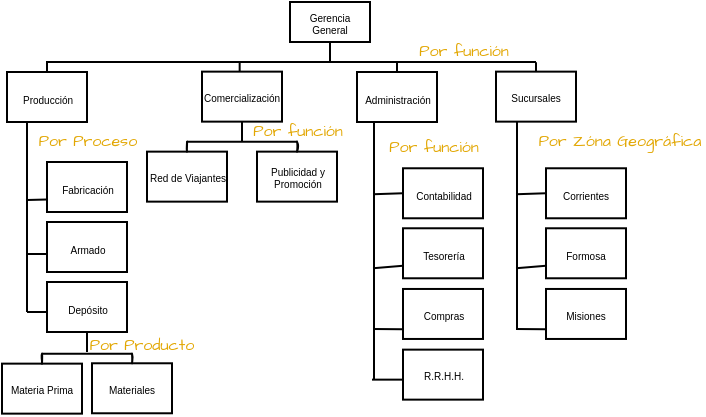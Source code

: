 <mxfile version="21.6.8" type="device">
  <diagram id="prtHgNgQTEPvFCAcTncT" name="Page-1">
    <mxGraphModel dx="503" dy="304" grid="1" gridSize="5" guides="1" tooltips="1" connect="1" arrows="1" fold="1" page="1" pageScale="1" pageWidth="1600" pageHeight="900" background="none" math="0" shadow="0">
      <root>
        <mxCell id="0" />
        <mxCell id="1" parent="0" />
        <mxCell id="bg21X9tkaUSZAUKivtD--1" value="Gerencia General" style="rounded=0;whiteSpace=wrap;html=1;fontSize=5;" parent="1" vertex="1">
          <mxGeometry x="417" y="45" width="40" height="20" as="geometry" />
        </mxCell>
        <mxCell id="bg21X9tkaUSZAUKivtD--8" value="Sucursales" style="rounded=0;whiteSpace=wrap;html=1;fontSize=5;" parent="1" vertex="1">
          <mxGeometry x="520" y="79.82" width="40" height="25" as="geometry" />
        </mxCell>
        <mxCell id="bg21X9tkaUSZAUKivtD--9" value="Armado" style="rounded=0;whiteSpace=wrap;html=1;fontSize=5;" parent="1" vertex="1">
          <mxGeometry x="295.5" y="155" width="40" height="25" as="geometry" />
        </mxCell>
        <mxCell id="bg21X9tkaUSZAUKivtD--10" value="Fabricación" style="rounded=0;whiteSpace=wrap;html=1;fontSize=5;" parent="1" vertex="1">
          <mxGeometry x="295.5" y="125" width="40" height="25" as="geometry" />
        </mxCell>
        <mxCell id="bg21X9tkaUSZAUKivtD--16" value="Materiales" style="rounded=0;whiteSpace=wrap;html=1;fontSize=5;" parent="1" vertex="1">
          <mxGeometry x="318" y="225.64" width="40" height="25" as="geometry" />
        </mxCell>
        <mxCell id="bg21X9tkaUSZAUKivtD--18" value="" style="endArrow=none;html=1;rounded=0;" parent="1" edge="1">
          <mxGeometry width="50" height="50" relative="1" as="geometry">
            <mxPoint x="437" y="75" as="sourcePoint" />
            <mxPoint x="437" y="65" as="targetPoint" />
          </mxGeometry>
        </mxCell>
        <mxCell id="bg21X9tkaUSZAUKivtD--39" value="Producción" style="rounded=0;whiteSpace=wrap;html=1;fontSize=5;" parent="1" vertex="1">
          <mxGeometry x="275.5" y="80" width="40" height="25" as="geometry" />
        </mxCell>
        <mxCell id="bg21X9tkaUSZAUKivtD--40" value="Administración" style="rounded=0;whiteSpace=wrap;html=1;fontSize=5;" parent="1" vertex="1">
          <mxGeometry x="450.5" y="80" width="40" height="25" as="geometry" />
        </mxCell>
        <mxCell id="bg21X9tkaUSZAUKivtD--41" value="Comercialización" style="rounded=0;whiteSpace=wrap;html=1;fontSize=5;" parent="1" vertex="1">
          <mxGeometry x="373" y="79.82" width="40" height="25" as="geometry" />
        </mxCell>
        <mxCell id="bg21X9tkaUSZAUKivtD--42" value="Depósito" style="rounded=0;whiteSpace=wrap;html=1;fontSize=5;" parent="1" vertex="1">
          <mxGeometry x="295.5" y="185" width="40" height="25" as="geometry" />
        </mxCell>
        <mxCell id="bg21X9tkaUSZAUKivtD--44" value="" style="endArrow=none;html=1;rounded=0;" parent="1" edge="1">
          <mxGeometry width="50" height="50" relative="1" as="geometry">
            <mxPoint x="295" y="75" as="sourcePoint" />
            <mxPoint x="540" y="75" as="targetPoint" />
            <Array as="points">
              <mxPoint x="400" y="75" />
            </Array>
          </mxGeometry>
        </mxCell>
        <mxCell id="bg21X9tkaUSZAUKivtD--45" value="" style="endArrow=none;html=1;rounded=0;exitX=0.5;exitY=0;exitDx=0;exitDy=0;" parent="1" source="bg21X9tkaUSZAUKivtD--39" edge="1">
          <mxGeometry width="50" height="50" relative="1" as="geometry">
            <mxPoint x="455.5" y="165" as="sourcePoint" />
            <mxPoint x="295.5" y="75" as="targetPoint" />
          </mxGeometry>
        </mxCell>
        <mxCell id="bg21X9tkaUSZAUKivtD--47" value="" style="endArrow=none;html=1;rounded=0;" parent="1" edge="1">
          <mxGeometry width="50" height="50" relative="1" as="geometry">
            <mxPoint x="391.83" y="79.82" as="sourcePoint" />
            <mxPoint x="391.83" y="74.82" as="targetPoint" />
          </mxGeometry>
        </mxCell>
        <mxCell id="bg21X9tkaUSZAUKivtD--48" value="" style="endArrow=none;html=1;rounded=0;exitX=0.5;exitY=0;exitDx=0;exitDy=0;" parent="1" source="bg21X9tkaUSZAUKivtD--40" edge="1">
          <mxGeometry width="50" height="50" relative="1" as="geometry">
            <mxPoint x="285.5" y="165" as="sourcePoint" />
            <mxPoint x="470.5" y="75" as="targetPoint" />
          </mxGeometry>
        </mxCell>
        <mxCell id="bg21X9tkaUSZAUKivtD--49" value="" style="endArrow=none;html=1;rounded=0;entryX=0.5;entryY=1;entryDx=0;entryDy=0;" parent="1" edge="1">
          <mxGeometry width="50" height="50" relative="1" as="geometry">
            <mxPoint x="285.5" y="200" as="sourcePoint" />
            <mxPoint x="285.5" y="105" as="targetPoint" />
          </mxGeometry>
        </mxCell>
        <mxCell id="bg21X9tkaUSZAUKivtD--60" value="" style="endArrow=none;html=1;rounded=0;exitX=0;exitY=0.75;exitDx=0;exitDy=0;" parent="1" edge="1">
          <mxGeometry width="50" height="50" relative="1" as="geometry">
            <mxPoint x="473.5" y="208.57" as="sourcePoint" />
            <mxPoint x="458.5" y="208.48" as="targetPoint" />
          </mxGeometry>
        </mxCell>
        <mxCell id="bg21X9tkaUSZAUKivtD--85" value="Contabilidad" style="rounded=0;whiteSpace=wrap;html=1;fontSize=5;" parent="1" vertex="1">
          <mxGeometry x="473.5" y="128.14" width="40" height="25" as="geometry" />
        </mxCell>
        <mxCell id="bg21X9tkaUSZAUKivtD--87" value="" style="endArrow=none;html=1;rounded=0;exitX=0.5;exitY=0;exitDx=0;exitDy=0;" parent="1" source="bg21X9tkaUSZAUKivtD--8" edge="1">
          <mxGeometry width="50" height="50" relative="1" as="geometry">
            <mxPoint x="414.84" y="147.64" as="sourcePoint" />
            <mxPoint x="540" y="75.16" as="targetPoint" />
          </mxGeometry>
        </mxCell>
        <mxCell id="kjkgU98nhni_tzu0HvUh-11" value="" style="endArrow=none;html=1;rounded=0;exitX=0;exitY=0.75;exitDx=0;exitDy=0;" parent="1" source="bg21X9tkaUSZAUKivtD--10" edge="1">
          <mxGeometry width="50" height="50" relative="1" as="geometry">
            <mxPoint x="300.5" y="145" as="sourcePoint" />
            <mxPoint x="285.5" y="144" as="targetPoint" />
          </mxGeometry>
        </mxCell>
        <mxCell id="kjkgU98nhni_tzu0HvUh-17" value="" style="endArrow=none;html=1;rounded=0;exitX=-0.01;exitY=0.64;exitDx=0;exitDy=0;exitPerimeter=0;" parent="1" source="bg21X9tkaUSZAUKivtD--9" edge="1">
          <mxGeometry width="50" height="50" relative="1" as="geometry">
            <mxPoint x="235.5" y="150" as="sourcePoint" />
            <mxPoint x="285.5" y="171" as="targetPoint" />
          </mxGeometry>
        </mxCell>
        <mxCell id="kjkgU98nhni_tzu0HvUh-19" value="" style="endArrow=none;html=1;rounded=0;exitX=0;exitY=0.5;exitDx=0;exitDy=0;" parent="1" source="bg21X9tkaUSZAUKivtD--85" edge="1">
          <mxGeometry width="50" height="50" relative="1" as="geometry">
            <mxPoint x="463.5" y="88.14" as="sourcePoint" />
            <mxPoint x="458.5" y="141.14" as="targetPoint" />
          </mxGeometry>
        </mxCell>
        <mxCell id="7cUdnHOEPG1iPGDejOsI-12" value="" style="endArrow=none;html=1;rounded=0;exitX=0;exitY=0.6;exitDx=0;exitDy=0;exitPerimeter=0;" parent="1" edge="1">
          <mxGeometry width="50" height="50" relative="1" as="geometry">
            <mxPoint x="295.5" y="200" as="sourcePoint" />
            <mxPoint x="285.5" y="200" as="targetPoint" />
          </mxGeometry>
        </mxCell>
        <mxCell id="7cUdnHOEPG1iPGDejOsI-14" value="Compras" style="rounded=0;whiteSpace=wrap;html=1;fontSize=5;" parent="1" vertex="1">
          <mxGeometry x="473.5" y="188.48" width="40" height="25" as="geometry" />
        </mxCell>
        <mxCell id="ujyH8u7Fe0etUauKKCHA-1" value="" style="endArrow=none;html=1;rounded=0;sketch=1;hachureGap=4;jiggle=2;curveFitting=1;fontFamily=Architects Daughter;fontSource=https%3A%2F%2Ffonts.googleapis.com%2Fcss%3Ffamily%3DArchitects%2BDaughter;fontSize=16;exitX=0.5;exitY=0;exitDx=0;exitDy=0;" parent="1" source="bg21X9tkaUSZAUKivtD--16" edge="1">
          <mxGeometry width="50" height="50" relative="1" as="geometry">
            <mxPoint x="353" y="315.82" as="sourcePoint" />
            <mxPoint x="338" y="220.82" as="targetPoint" />
          </mxGeometry>
        </mxCell>
        <mxCell id="ujyH8u7Fe0etUauKKCHA-3" value="Materia Prima" style="rounded=0;whiteSpace=wrap;html=1;fontSize=5;" parent="1" vertex="1">
          <mxGeometry x="273" y="225.82" width="40" height="25" as="geometry" />
        </mxCell>
        <mxCell id="ujyH8u7Fe0etUauKKCHA-4" value="" style="endArrow=none;html=1;rounded=0;sketch=1;hachureGap=4;jiggle=2;curveFitting=1;fontFamily=Architects Daughter;fontSource=https%3A%2F%2Ffonts.googleapis.com%2Fcss%3Ffamily%3DArchitects%2BDaughter;fontSize=16;exitX=0.5;exitY=0;exitDx=0;exitDy=0;" parent="1" source="ujyH8u7Fe0etUauKKCHA-3" edge="1">
          <mxGeometry width="50" height="50" relative="1" as="geometry">
            <mxPoint x="353" y="280.82" as="sourcePoint" />
            <mxPoint x="293" y="220.82" as="targetPoint" />
          </mxGeometry>
        </mxCell>
        <mxCell id="bg21X9tkaUSZAUKivtD--43" value="Tesorería" style="rounded=0;whiteSpace=wrap;html=1;fontSize=5;" parent="1" vertex="1">
          <mxGeometry x="473.5" y="158.14" width="40" height="25" as="geometry" />
        </mxCell>
        <mxCell id="ujyH8u7Fe0etUauKKCHA-34" value="&lt;font color=&quot;#e2a703&quot; style=&quot;font-size: 8px;&quot;&gt;Por Producto&lt;/font&gt;" style="text;html=1;strokeColor=none;fillColor=none;align=center;verticalAlign=middle;whiteSpace=wrap;rounded=0;fontSize=20;fontFamily=Architects Daughter;" parent="1" vertex="1">
          <mxGeometry x="313" y="196.82" width="60" height="30" as="geometry" />
        </mxCell>
        <mxCell id="ujyH8u7Fe0etUauKKCHA-38" value="&lt;font color=&quot;#e2a703&quot; style=&quot;font-size: 8px;&quot;&gt;Por función&lt;/font&gt;" style="text;html=1;strokeColor=none;fillColor=none;align=center;verticalAlign=middle;whiteSpace=wrap;rounded=0;fontSize=20;fontFamily=Architects Daughter;" parent="1" vertex="1">
          <mxGeometry x="473.5" y="50.0" width="60" height="30" as="geometry" />
        </mxCell>
        <mxCell id="ujyH8u7Fe0etUauKKCHA-43" value="&lt;font color=&quot;#e2a703&quot;&gt;&lt;span style=&quot;font-size: 8px;&quot;&gt;Por Zóna Geográfica&lt;/span&gt;&lt;/font&gt;" style="text;html=1;strokeColor=none;fillColor=none;align=center;verticalAlign=middle;whiteSpace=wrap;rounded=0;fontSize=20;fontFamily=Architects Daughter;" parent="1" vertex="1">
          <mxGeometry x="540" y="94.82" width="84" height="30" as="geometry" />
        </mxCell>
        <mxCell id="ujyH8u7Fe0etUauKKCHA-47" value="" style="endArrow=none;html=1;rounded=0;exitX=0.15;exitY=1.04;exitDx=0;exitDy=0;exitPerimeter=0;" parent="1" edge="1">
          <mxGeometry width="50" height="50" relative="1" as="geometry">
            <mxPoint x="459" y="104.82" as="sourcePoint" />
            <mxPoint x="459" y="233.82" as="targetPoint" />
            <Array as="points" />
          </mxGeometry>
        </mxCell>
        <mxCell id="ujyH8u7Fe0etUauKKCHA-48" value="" style="endArrow=none;html=1;rounded=0;exitX=0.5;exitY=1;exitDx=0;exitDy=0;" parent="1" source="bg21X9tkaUSZAUKivtD--41" edge="1">
          <mxGeometry width="50" height="50" relative="1" as="geometry">
            <mxPoint x="382" y="104.48" as="sourcePoint" />
            <mxPoint x="393" y="114.82" as="targetPoint" />
            <Array as="points" />
          </mxGeometry>
        </mxCell>
        <mxCell id="sj4mitv78eoxQAuaZzCk-24" value="" style="endArrow=none;html=1;rounded=0;exitX=0;exitY=0.75;exitDx=0;exitDy=0;" parent="1" source="bg21X9tkaUSZAUKivtD--43" edge="1">
          <mxGeometry width="50" height="50" relative="1" as="geometry">
            <mxPoint x="418.5" y="193.14" as="sourcePoint" />
            <mxPoint x="458.5" y="178.14" as="targetPoint" />
          </mxGeometry>
        </mxCell>
        <mxCell id="sj4mitv78eoxQAuaZzCk-25" value="&lt;font color=&quot;#e2a703&quot; style=&quot;font-size: 8px;&quot;&gt;Por Proceso&lt;/font&gt;" style="text;html=1;strokeColor=none;fillColor=none;align=center;verticalAlign=middle;whiteSpace=wrap;rounded=0;fontSize=20;fontFamily=Architects Daughter;" parent="1" vertex="1">
          <mxGeometry x="285.5" y="95" width="60" height="30" as="geometry" />
        </mxCell>
        <mxCell id="CdiMp5uzw_uthA3Ysxdz-3" value="" style="endArrow=none;html=1;rounded=0;" parent="1" edge="1">
          <mxGeometry width="50" height="50" relative="1" as="geometry">
            <mxPoint x="293" y="220.82" as="sourcePoint" />
            <mxPoint x="338" y="220.82" as="targetPoint" />
            <Array as="points" />
          </mxGeometry>
        </mxCell>
        <mxCell id="CdiMp5uzw_uthA3Ysxdz-11" value="&lt;font color=&quot;#e2a703&quot; style=&quot;font-size: 8px;&quot;&gt;Por función&lt;/font&gt;" style="text;html=1;strokeColor=none;fillColor=none;align=center;verticalAlign=middle;whiteSpace=wrap;rounded=0;fontSize=20;fontFamily=Architects Daughter;" parent="1" vertex="1">
          <mxGeometry x="390.5" y="90" width="60" height="30" as="geometry" />
        </mxCell>
        <mxCell id="CdiMp5uzw_uthA3Ysxdz-18" value="&lt;font color=&quot;#e2a703&quot; style=&quot;font-size: 8px;&quot;&gt;Por función&lt;/font&gt;" style="text;html=1;strokeColor=none;fillColor=none;align=center;verticalAlign=middle;whiteSpace=wrap;rounded=0;fontSize=20;fontFamily=Architects Daughter;" parent="1" vertex="1">
          <mxGeometry x="458.5" y="98.14" width="60" height="30" as="geometry" />
        </mxCell>
        <mxCell id="CdiMp5uzw_uthA3Ysxdz-31" value="" style="endArrow=none;html=1;rounded=0;exitX=0;exitY=0.75;exitDx=0;exitDy=0;" parent="1" edge="1">
          <mxGeometry width="50" height="50" relative="1" as="geometry">
            <mxPoint x="545" y="208.57" as="sourcePoint" />
            <mxPoint x="530" y="208.48" as="targetPoint" />
          </mxGeometry>
        </mxCell>
        <mxCell id="CdiMp5uzw_uthA3Ysxdz-32" value="Corrientes" style="rounded=0;whiteSpace=wrap;html=1;fontSize=5;" parent="1" vertex="1">
          <mxGeometry x="545" y="128.14" width="40" height="25" as="geometry" />
        </mxCell>
        <mxCell id="CdiMp5uzw_uthA3Ysxdz-33" value="" style="endArrow=none;html=1;rounded=0;exitX=0;exitY=0.5;exitDx=0;exitDy=0;" parent="1" source="CdiMp5uzw_uthA3Ysxdz-32" edge="1">
          <mxGeometry width="50" height="50" relative="1" as="geometry">
            <mxPoint x="535" y="88.14" as="sourcePoint" />
            <mxPoint x="530" y="141.14" as="targetPoint" />
          </mxGeometry>
        </mxCell>
        <mxCell id="CdiMp5uzw_uthA3Ysxdz-34" value="Misiones" style="rounded=0;whiteSpace=wrap;html=1;fontSize=5;" parent="1" vertex="1">
          <mxGeometry x="545" y="188.48" width="40" height="25" as="geometry" />
        </mxCell>
        <mxCell id="CdiMp5uzw_uthA3Ysxdz-35" value="Formosa" style="rounded=0;whiteSpace=wrap;html=1;fontSize=5;" parent="1" vertex="1">
          <mxGeometry x="545" y="158.14" width="40" height="25" as="geometry" />
        </mxCell>
        <mxCell id="CdiMp5uzw_uthA3Ysxdz-36" value="" style="endArrow=none;html=1;rounded=0;exitX=0.15;exitY=1.04;exitDx=0;exitDy=0;exitPerimeter=0;" parent="1" edge="1">
          <mxGeometry width="50" height="50" relative="1" as="geometry">
            <mxPoint x="530.5" y="104.82" as="sourcePoint" />
            <mxPoint x="530.5" y="208.82" as="targetPoint" />
            <Array as="points" />
          </mxGeometry>
        </mxCell>
        <mxCell id="CdiMp5uzw_uthA3Ysxdz-37" value="" style="endArrow=none;html=1;rounded=0;exitX=0;exitY=0.75;exitDx=0;exitDy=0;" parent="1" source="CdiMp5uzw_uthA3Ysxdz-35" edge="1">
          <mxGeometry width="50" height="50" relative="1" as="geometry">
            <mxPoint x="490" y="193.14" as="sourcePoint" />
            <mxPoint x="530" y="178.14" as="targetPoint" />
          </mxGeometry>
        </mxCell>
        <mxCell id="CdiMp5uzw_uthA3Ysxdz-38" value="Publicidad y Promoción" style="rounded=0;whiteSpace=wrap;html=1;fontSize=5;" parent="1" vertex="1">
          <mxGeometry x="400.5" y="119.82" width="40" height="25" as="geometry" />
        </mxCell>
        <mxCell id="CdiMp5uzw_uthA3Ysxdz-39" value="" style="endArrow=none;html=1;rounded=0;sketch=1;hachureGap=4;jiggle=2;curveFitting=1;fontFamily=Architects Daughter;fontSource=https://fonts.googleapis.com/css?family=Architects+Daughter;fontSize=16;exitX=0.5;exitY=0;exitDx=0;exitDy=0;" parent="1" source="CdiMp5uzw_uthA3Ysxdz-38" edge="1">
          <mxGeometry width="50" height="50" relative="1" as="geometry">
            <mxPoint x="425.5" y="209.82" as="sourcePoint" />
            <mxPoint x="420.5" y="114.82" as="targetPoint" />
          </mxGeometry>
        </mxCell>
        <mxCell id="CdiMp5uzw_uthA3Ysxdz-40" value="Red de Viajantes" style="rounded=0;whiteSpace=wrap;html=1;fontSize=5;" parent="1" vertex="1">
          <mxGeometry x="345.5" y="119.82" width="40" height="25" as="geometry" />
        </mxCell>
        <mxCell id="CdiMp5uzw_uthA3Ysxdz-41" value="" style="endArrow=none;html=1;rounded=0;sketch=1;hachureGap=4;jiggle=2;curveFitting=1;fontFamily=Architects Daughter;fontSource=https://fonts.googleapis.com/css?family=Architects+Daughter;fontSize=16;exitX=0.5;exitY=0;exitDx=0;exitDy=0;" parent="1" source="CdiMp5uzw_uthA3Ysxdz-40" edge="1">
          <mxGeometry width="50" height="50" relative="1" as="geometry">
            <mxPoint x="425.5" y="174.82" as="sourcePoint" />
            <mxPoint x="365.5" y="114.82" as="targetPoint" />
          </mxGeometry>
        </mxCell>
        <mxCell id="CdiMp5uzw_uthA3Ysxdz-42" value="" style="endArrow=none;html=1;rounded=0;" parent="1" edge="1">
          <mxGeometry width="50" height="50" relative="1" as="geometry">
            <mxPoint x="365.5" y="114.82" as="sourcePoint" />
            <mxPoint x="420.5" y="114.82" as="targetPoint" />
            <Array as="points" />
          </mxGeometry>
        </mxCell>
        <mxCell id="CdiMp5uzw_uthA3Ysxdz-48" value="R.R.H.H." style="rounded=0;whiteSpace=wrap;html=1;fontSize=5;" parent="1" vertex="1">
          <mxGeometry x="473.5" y="218.82" width="40" height="25" as="geometry" />
        </mxCell>
        <mxCell id="CdiMp5uzw_uthA3Ysxdz-58" value="" style="endArrow=none;html=1;rounded=0;exitX=0.5;exitY=1;exitDx=0;exitDy=0;" parent="1" source="bg21X9tkaUSZAUKivtD--42" edge="1">
          <mxGeometry width="50" height="50" relative="1" as="geometry">
            <mxPoint x="180.5" y="290" as="sourcePoint" />
            <mxPoint x="315.5" y="220" as="targetPoint" />
            <Array as="points" />
          </mxGeometry>
        </mxCell>
        <mxCell id="CdiMp5uzw_uthA3Ysxdz-59" value="" style="endArrow=none;html=1;rounded=0;" parent="1" edge="1">
          <mxGeometry width="50" height="50" relative="1" as="geometry">
            <mxPoint x="473" y="233.82" as="sourcePoint" />
            <mxPoint x="458" y="233.82" as="targetPoint" />
          </mxGeometry>
        </mxCell>
      </root>
    </mxGraphModel>
  </diagram>
</mxfile>
